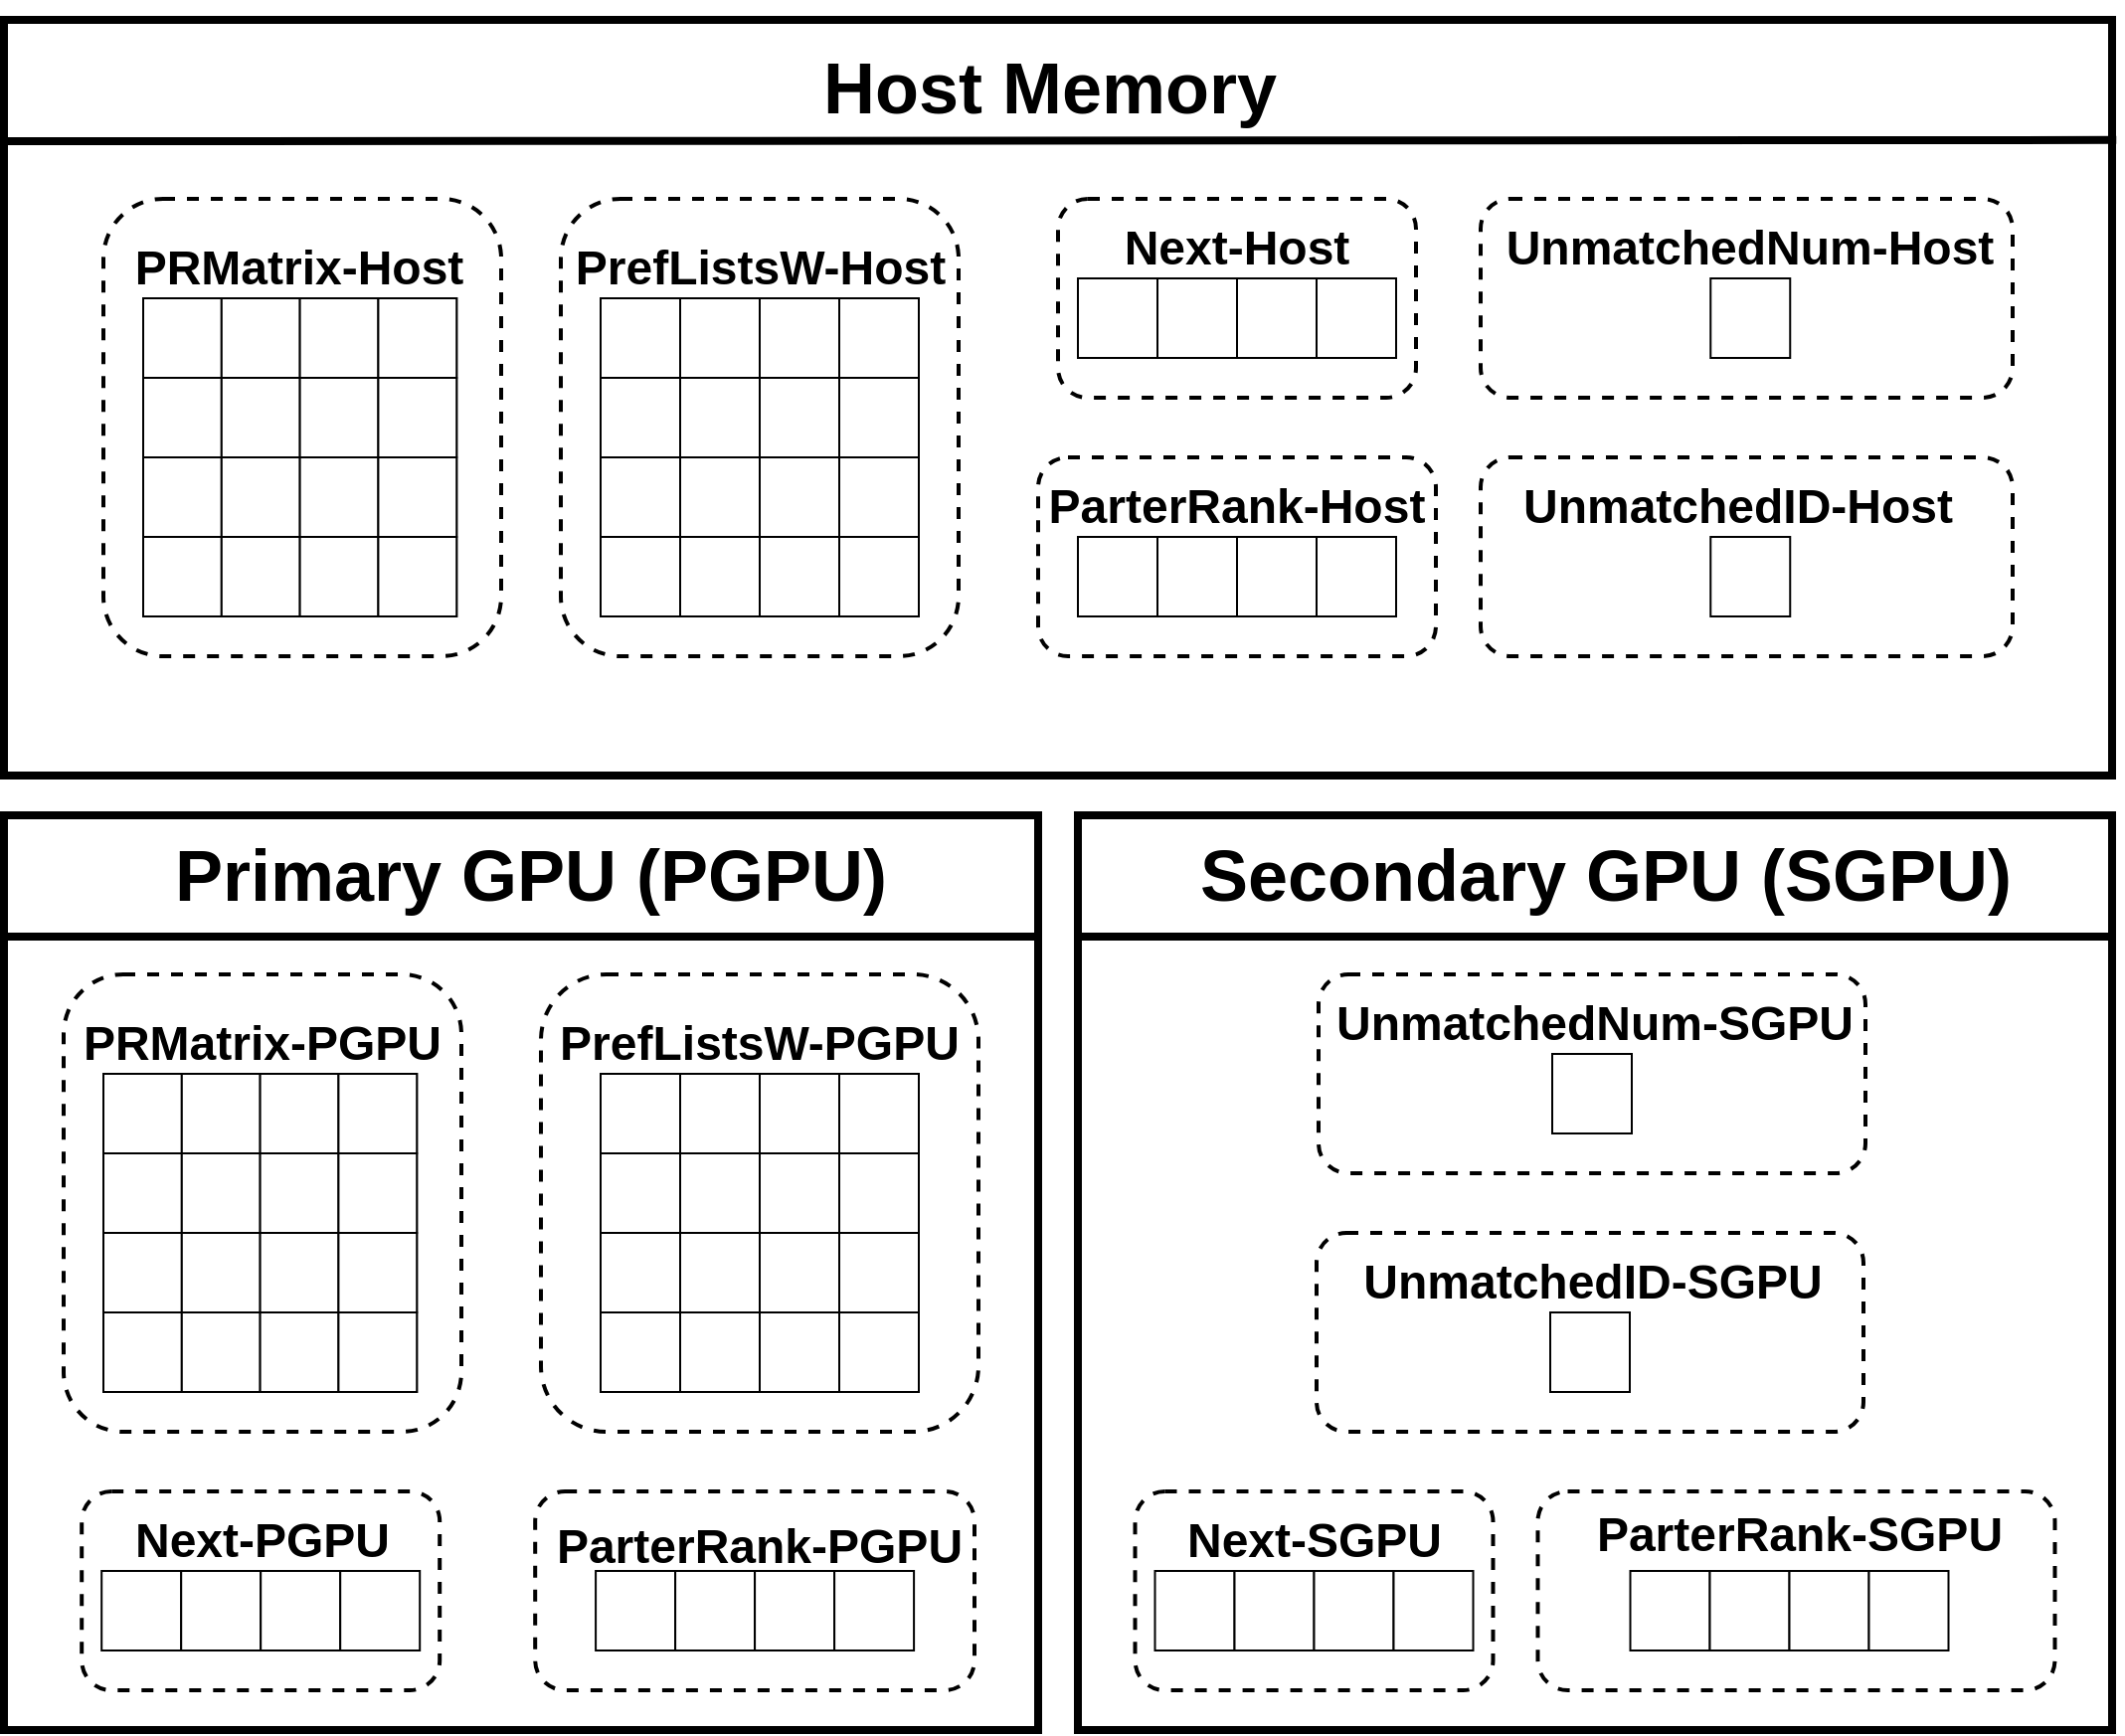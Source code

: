 <mxfile version="24.7.2" type="github">
  <diagram name="Page-1" id="QYnF0VAGigdxiVe0kUOT">
    <mxGraphModel dx="3082" dy="1163" grid="1" gridSize="10" guides="1" tooltips="1" connect="1" arrows="1" fold="1" page="1" pageScale="1" pageWidth="850" pageHeight="1100" math="0" shadow="0">
      <root>
        <mxCell id="0" />
        <mxCell id="1" parent="0" />
        <mxCell id="m7U1WaPmdHwWJLhLWRLw-96" value="" style="rounded=0;whiteSpace=wrap;html=1;strokeWidth=4;" parent="1" vertex="1">
          <mxGeometry x="200" y="700" width="520" height="460" as="geometry" />
        </mxCell>
        <mxCell id="m7U1WaPmdHwWJLhLWRLw-304" value="" style="rounded=0;whiteSpace=wrap;html=1;strokeWidth=4;" parent="1" vertex="1">
          <mxGeometry x="200" y="300" width="1060" height="380" as="geometry" />
        </mxCell>
        <mxCell id="m7U1WaPmdHwWJLhLWRLw-324" value="" style="rounded=0;whiteSpace=wrap;html=1;strokeWidth=4;" parent="1" vertex="1">
          <mxGeometry x="740" y="700" width="520" height="460" as="geometry" />
        </mxCell>
        <mxCell id="m7U1WaPmdHwWJLhLWRLw-338" value="" style="rounded=1;whiteSpace=wrap;html=1;fillColor=none;strokeWidth=2;dashed=1;" parent="1" vertex="1">
          <mxGeometry x="942.5" y="520" width="267.5" height="100" as="geometry" />
        </mxCell>
        <mxCell id="m7U1WaPmdHwWJLhLWRLw-337" value="" style="rounded=1;whiteSpace=wrap;html=1;fillColor=none;strokeWidth=2;dashed=1;" parent="1" vertex="1">
          <mxGeometry x="942.5" y="390" width="267.5" height="100" as="geometry" />
        </mxCell>
        <mxCell id="m7U1WaPmdHwWJLhLWRLw-263" value="" style="rounded=1;whiteSpace=wrap;html=1;fillColor=none;strokeWidth=2;dashed=1;" parent="1" vertex="1">
          <mxGeometry x="730" y="390" width="180" height="100" as="geometry" />
        </mxCell>
        <mxCell id="m7U1WaPmdHwWJLhLWRLw-92" value="" style="rounded=1;whiteSpace=wrap;html=1;fillColor=none;strokeWidth=2;dashed=1;" parent="1" vertex="1">
          <mxGeometry x="250" y="390" width="200" height="230" as="geometry" />
        </mxCell>
        <mxCell id="m7U1WaPmdHwWJLhLWRLw-93" value="" style="rounded=1;whiteSpace=wrap;html=1;fillColor=none;strokeWidth=2;dashed=1;" parent="1" vertex="1">
          <mxGeometry x="480" y="390" width="200" height="230" as="geometry" />
        </mxCell>
        <mxCell id="m7U1WaPmdHwWJLhLWRLw-30" value="" style="group" parent="1" vertex="1" connectable="0">
          <mxGeometry x="500" y="440" width="160" height="160" as="geometry" />
        </mxCell>
        <mxCell id="m7U1WaPmdHwWJLhLWRLw-3" value="" style="rounded=0;whiteSpace=wrap;html=1;" parent="m7U1WaPmdHwWJLhLWRLw-30" vertex="1">
          <mxGeometry width="160" height="160" as="geometry" />
        </mxCell>
        <mxCell id="m7U1WaPmdHwWJLhLWRLw-14" value="" style="rounded=0;whiteSpace=wrap;html=1;" parent="m7U1WaPmdHwWJLhLWRLw-30" vertex="1">
          <mxGeometry width="40" height="40" as="geometry" />
        </mxCell>
        <mxCell id="m7U1WaPmdHwWJLhLWRLw-15" value="" style="rounded=0;whiteSpace=wrap;html=1;" parent="m7U1WaPmdHwWJLhLWRLw-30" vertex="1">
          <mxGeometry y="40" width="40" height="40" as="geometry" />
        </mxCell>
        <mxCell id="m7U1WaPmdHwWJLhLWRLw-16" value="" style="rounded=0;whiteSpace=wrap;html=1;" parent="m7U1WaPmdHwWJLhLWRLw-30" vertex="1">
          <mxGeometry y="80" width="40" height="40" as="geometry" />
        </mxCell>
        <mxCell id="m7U1WaPmdHwWJLhLWRLw-17" value="" style="rounded=0;whiteSpace=wrap;html=1;" parent="m7U1WaPmdHwWJLhLWRLw-30" vertex="1">
          <mxGeometry y="120" width="40" height="40" as="geometry" />
        </mxCell>
        <mxCell id="m7U1WaPmdHwWJLhLWRLw-18" value="" style="rounded=0;whiteSpace=wrap;html=1;" parent="m7U1WaPmdHwWJLhLWRLw-30" vertex="1">
          <mxGeometry x="40" width="40" height="40" as="geometry" />
        </mxCell>
        <mxCell id="m7U1WaPmdHwWJLhLWRLw-19" value="" style="rounded=0;whiteSpace=wrap;html=1;" parent="m7U1WaPmdHwWJLhLWRLw-30" vertex="1">
          <mxGeometry x="40" y="40" width="40" height="40" as="geometry" />
        </mxCell>
        <mxCell id="m7U1WaPmdHwWJLhLWRLw-20" value="" style="rounded=0;whiteSpace=wrap;html=1;" parent="m7U1WaPmdHwWJLhLWRLw-30" vertex="1">
          <mxGeometry x="40" y="80" width="40" height="40" as="geometry" />
        </mxCell>
        <mxCell id="m7U1WaPmdHwWJLhLWRLw-21" value="" style="rounded=0;whiteSpace=wrap;html=1;" parent="m7U1WaPmdHwWJLhLWRLw-30" vertex="1">
          <mxGeometry x="40" y="120" width="40" height="40" as="geometry" />
        </mxCell>
        <mxCell id="m7U1WaPmdHwWJLhLWRLw-22" value="" style="rounded=0;whiteSpace=wrap;html=1;" parent="m7U1WaPmdHwWJLhLWRLw-30" vertex="1">
          <mxGeometry x="80" width="40" height="40" as="geometry" />
        </mxCell>
        <mxCell id="m7U1WaPmdHwWJLhLWRLw-23" value="" style="rounded=0;whiteSpace=wrap;html=1;" parent="m7U1WaPmdHwWJLhLWRLw-30" vertex="1">
          <mxGeometry x="80" y="40" width="40" height="40" as="geometry" />
        </mxCell>
        <mxCell id="m7U1WaPmdHwWJLhLWRLw-24" value="" style="rounded=0;whiteSpace=wrap;html=1;" parent="m7U1WaPmdHwWJLhLWRLw-30" vertex="1">
          <mxGeometry x="80" y="80" width="40" height="40" as="geometry" />
        </mxCell>
        <mxCell id="m7U1WaPmdHwWJLhLWRLw-25" value="" style="rounded=0;whiteSpace=wrap;html=1;" parent="m7U1WaPmdHwWJLhLWRLw-30" vertex="1">
          <mxGeometry x="80" y="120" width="40" height="40" as="geometry" />
        </mxCell>
        <mxCell id="m7U1WaPmdHwWJLhLWRLw-26" value="" style="rounded=0;whiteSpace=wrap;html=1;" parent="m7U1WaPmdHwWJLhLWRLw-30" vertex="1">
          <mxGeometry x="120" width="40" height="40" as="geometry" />
        </mxCell>
        <mxCell id="m7U1WaPmdHwWJLhLWRLw-27" value="" style="rounded=0;whiteSpace=wrap;html=1;" parent="m7U1WaPmdHwWJLhLWRLw-30" vertex="1">
          <mxGeometry x="120" y="40" width="40" height="40" as="geometry" />
        </mxCell>
        <mxCell id="m7U1WaPmdHwWJLhLWRLw-28" value="" style="rounded=0;whiteSpace=wrap;html=1;" parent="m7U1WaPmdHwWJLhLWRLw-30" vertex="1">
          <mxGeometry x="120" y="80" width="40" height="40" as="geometry" />
        </mxCell>
        <mxCell id="m7U1WaPmdHwWJLhLWRLw-29" value="" style="rounded=0;whiteSpace=wrap;html=1;" parent="m7U1WaPmdHwWJLhLWRLw-30" vertex="1">
          <mxGeometry x="120" y="120" width="40" height="40" as="geometry" />
        </mxCell>
        <mxCell id="m7U1WaPmdHwWJLhLWRLw-84" value="&lt;p style=&quot;font-size: 24px;&quot;&gt;&lt;b style=&quot;font-size: 24px;&quot;&gt;&lt;font style=&quot;font-size: 24px;&quot;&gt;PRMatrix-Host&lt;/font&gt;&lt;/b&gt;&lt;/p&gt;" style="text;html=1;align=center;verticalAlign=middle;whiteSpace=wrap;rounded=0;fontSize=24;" parent="1" vertex="1">
          <mxGeometry x="263.21" y="410" width="171.19" height="30" as="geometry" />
        </mxCell>
        <mxCell id="m7U1WaPmdHwWJLhLWRLw-86" value="&lt;p&gt;&lt;b&gt;&lt;font style=&quot;font-size: 24px;&quot;&gt;PrefListsW-Host&lt;/font&gt;&lt;/b&gt;&lt;/p&gt;" style="text;html=1;align=center;verticalAlign=middle;whiteSpace=wrap;rounded=0;" parent="1" vertex="1">
          <mxGeometry x="483.75" y="410" width="192.5" height="30" as="geometry" />
        </mxCell>
        <mxCell id="m7U1WaPmdHwWJLhLWRLw-257" value="" style="group" parent="1" vertex="1" connectable="0">
          <mxGeometry x="740" y="430" width="160" height="80" as="geometry" />
        </mxCell>
        <mxCell id="m7U1WaPmdHwWJLhLWRLw-258" value="" style="rounded=0;whiteSpace=wrap;html=1;" parent="m7U1WaPmdHwWJLhLWRLw-257" vertex="1">
          <mxGeometry width="40" height="40" as="geometry" />
        </mxCell>
        <mxCell id="m7U1WaPmdHwWJLhLWRLw-259" value="" style="rounded=0;whiteSpace=wrap;html=1;" parent="m7U1WaPmdHwWJLhLWRLw-257" vertex="1">
          <mxGeometry x="40" width="40" height="40" as="geometry" />
        </mxCell>
        <mxCell id="m7U1WaPmdHwWJLhLWRLw-260" value="" style="rounded=0;whiteSpace=wrap;html=1;" parent="m7U1WaPmdHwWJLhLWRLw-257" vertex="1">
          <mxGeometry x="80" width="40" height="40" as="geometry" />
        </mxCell>
        <mxCell id="m7U1WaPmdHwWJLhLWRLw-261" value="" style="rounded=0;whiteSpace=wrap;html=1;" parent="m7U1WaPmdHwWJLhLWRLw-257" vertex="1">
          <mxGeometry x="120" width="40" height="40" as="geometry" />
        </mxCell>
        <mxCell id="m7U1WaPmdHwWJLhLWRLw-262" value="&lt;p style=&quot;font-size: 24px;&quot;&gt;&lt;b style=&quot;font-size: 24px;&quot;&gt;&lt;font style=&quot;font-size: 24px;&quot;&gt;Next-Host&lt;/font&gt;&lt;/b&gt;&lt;/p&gt;" style="text;html=1;align=center;verticalAlign=middle;whiteSpace=wrap;rounded=0;fontSize=24;" parent="1" vertex="1">
          <mxGeometry x="760" y="400" width="120" height="30" as="geometry" />
        </mxCell>
        <mxCell id="m7U1WaPmdHwWJLhLWRLw-264" value="" style="rounded=1;whiteSpace=wrap;html=1;fillColor=none;strokeWidth=2;dashed=1;" parent="1" vertex="1">
          <mxGeometry x="720" y="520" width="200" height="100" as="geometry" />
        </mxCell>
        <mxCell id="m7U1WaPmdHwWJLhLWRLw-265" value="" style="group" parent="1" vertex="1" connectable="0">
          <mxGeometry x="550" y="560" width="230" height="120" as="geometry" />
        </mxCell>
        <mxCell id="m7U1WaPmdHwWJLhLWRLw-266" value="" style="rounded=0;whiteSpace=wrap;html=1;" parent="m7U1WaPmdHwWJLhLWRLw-265" vertex="1">
          <mxGeometry x="190" width="40" height="40" as="geometry" />
        </mxCell>
        <mxCell id="m7U1WaPmdHwWJLhLWRLw-267" value="" style="rounded=0;whiteSpace=wrap;html=1;" parent="m7U1WaPmdHwWJLhLWRLw-265" vertex="1">
          <mxGeometry x="230" width="40" height="40" as="geometry" />
        </mxCell>
        <mxCell id="m7U1WaPmdHwWJLhLWRLw-268" value="" style="rounded=0;whiteSpace=wrap;html=1;" parent="m7U1WaPmdHwWJLhLWRLw-265" vertex="1">
          <mxGeometry x="270" width="40" height="40" as="geometry" />
        </mxCell>
        <mxCell id="m7U1WaPmdHwWJLhLWRLw-269" value="" style="rounded=0;whiteSpace=wrap;html=1;" parent="m7U1WaPmdHwWJLhLWRLw-265" vertex="1">
          <mxGeometry x="310" width="40" height="40" as="geometry" />
        </mxCell>
        <mxCell id="m7U1WaPmdHwWJLhLWRLw-270" value="&lt;p style=&quot;font-size: 24px;&quot;&gt;&lt;b style=&quot;font-size: 24px;&quot;&gt;&lt;font style=&quot;font-size: 24px;&quot;&gt;ParterRank-Host&lt;/font&gt;&lt;/b&gt;&lt;br style=&quot;font-size: 24px;&quot;&gt;&lt;/p&gt;" style="text;html=1;align=center;verticalAlign=middle;whiteSpace=wrap;rounded=0;fontSize=24;" parent="1" vertex="1">
          <mxGeometry x="720" y="530" width="200" height="30" as="geometry" />
        </mxCell>
        <mxCell id="m7U1WaPmdHwWJLhLWRLw-306" value="" style="rounded=1;whiteSpace=wrap;html=1;fillColor=none;strokeWidth=2;dashed=1;" parent="1" vertex="1">
          <mxGeometry x="768.75" y="1040" width="180" height="100" as="geometry" />
        </mxCell>
        <mxCell id="m7U1WaPmdHwWJLhLWRLw-307" value="&lt;p style=&quot;font-size: 24px;&quot;&gt;&lt;b style=&quot;font-size: 24px;&quot;&gt;&lt;font style=&quot;font-size: 24px;&quot;&gt;Next-SGPU&lt;/font&gt;&lt;/b&gt;&lt;/p&gt;" style="text;html=1;align=center;verticalAlign=middle;whiteSpace=wrap;rounded=0;fontSize=24;" parent="1" vertex="1">
          <mxGeometry x="780.63" y="1050" width="156.25" height="30" as="geometry" />
        </mxCell>
        <mxCell id="m7U1WaPmdHwWJLhLWRLw-309" value="&lt;b style=&quot;font-size: 36px;&quot;&gt;&lt;font style=&quot;font-size: 36px;&quot;&gt;Secondary GPU (SGPU)&lt;/font&gt;&lt;/b&gt;" style="rounded=1;whiteSpace=wrap;html=1;strokeColor=none;fillColor=none;fontSize=36;" parent="1" vertex="1">
          <mxGeometry x="786.25" y="710" width="438.63" height="40" as="geometry" />
        </mxCell>
        <mxCell id="m7U1WaPmdHwWJLhLWRLw-33" value="" style="rounded=0;whiteSpace=wrap;html=1;" parent="1" vertex="1">
          <mxGeometry x="270" y="440" width="157.612" height="160" as="geometry" />
        </mxCell>
        <mxCell id="m7U1WaPmdHwWJLhLWRLw-34" value="" style="rounded=0;whiteSpace=wrap;html=1;" parent="1" vertex="1">
          <mxGeometry x="270" y="440" width="39.403" height="40" as="geometry" />
        </mxCell>
        <mxCell id="m7U1WaPmdHwWJLhLWRLw-35" value="" style="rounded=0;whiteSpace=wrap;html=1;" parent="1" vertex="1">
          <mxGeometry x="270" y="480" width="39.403" height="40" as="geometry" />
        </mxCell>
        <mxCell id="m7U1WaPmdHwWJLhLWRLw-36" value="" style="rounded=0;whiteSpace=wrap;html=1;" parent="1" vertex="1">
          <mxGeometry x="270" y="520" width="39.403" height="40" as="geometry" />
        </mxCell>
        <mxCell id="m7U1WaPmdHwWJLhLWRLw-37" value="" style="rounded=0;whiteSpace=wrap;html=1;" parent="1" vertex="1">
          <mxGeometry x="270" y="560" width="39.403" height="40" as="geometry" />
        </mxCell>
        <mxCell id="m7U1WaPmdHwWJLhLWRLw-38" value="" style="rounded=0;whiteSpace=wrap;html=1;" parent="1" vertex="1">
          <mxGeometry x="309.403" y="440" width="39.403" height="40" as="geometry" />
        </mxCell>
        <mxCell id="m7U1WaPmdHwWJLhLWRLw-39" value="" style="rounded=0;whiteSpace=wrap;html=1;" parent="1" vertex="1">
          <mxGeometry x="309.403" y="480" width="39.403" height="40" as="geometry" />
        </mxCell>
        <mxCell id="m7U1WaPmdHwWJLhLWRLw-40" value="" style="rounded=0;whiteSpace=wrap;html=1;" parent="1" vertex="1">
          <mxGeometry x="309.403" y="520" width="39.403" height="40" as="geometry" />
        </mxCell>
        <mxCell id="m7U1WaPmdHwWJLhLWRLw-41" value="" style="rounded=0;whiteSpace=wrap;html=1;" parent="1" vertex="1">
          <mxGeometry x="309.403" y="560" width="39.403" height="40" as="geometry" />
        </mxCell>
        <mxCell id="m7U1WaPmdHwWJLhLWRLw-42" value="" style="rounded=0;whiteSpace=wrap;html=1;" parent="1" vertex="1">
          <mxGeometry x="348.806" y="440" width="39.403" height="40" as="geometry" />
        </mxCell>
        <mxCell id="m7U1WaPmdHwWJLhLWRLw-43" value="" style="rounded=0;whiteSpace=wrap;html=1;" parent="1" vertex="1">
          <mxGeometry x="348.806" y="480" width="39.403" height="40" as="geometry" />
        </mxCell>
        <mxCell id="m7U1WaPmdHwWJLhLWRLw-44" value="" style="rounded=0;whiteSpace=wrap;html=1;" parent="1" vertex="1">
          <mxGeometry x="348.806" y="520" width="39.403" height="40" as="geometry" />
        </mxCell>
        <mxCell id="m7U1WaPmdHwWJLhLWRLw-45" value="" style="rounded=0;whiteSpace=wrap;html=1;" parent="1" vertex="1">
          <mxGeometry x="348.806" y="560" width="39.403" height="40" as="geometry" />
        </mxCell>
        <mxCell id="m7U1WaPmdHwWJLhLWRLw-46" value="" style="rounded=0;whiteSpace=wrap;html=1;" parent="1" vertex="1">
          <mxGeometry x="388.209" y="440" width="39.403" height="40" as="geometry" />
        </mxCell>
        <mxCell id="m7U1WaPmdHwWJLhLWRLw-47" value="" style="rounded=0;whiteSpace=wrap;html=1;" parent="1" vertex="1">
          <mxGeometry x="388.209" y="480" width="39.403" height="40" as="geometry" />
        </mxCell>
        <mxCell id="m7U1WaPmdHwWJLhLWRLw-48" value="" style="rounded=0;whiteSpace=wrap;html=1;" parent="1" vertex="1">
          <mxGeometry x="388.209" y="520" width="39.403" height="40" as="geometry" />
        </mxCell>
        <mxCell id="m7U1WaPmdHwWJLhLWRLw-49" value="" style="rounded=0;whiteSpace=wrap;html=1;" parent="1" vertex="1">
          <mxGeometry x="388.209" y="560" width="39.403" height="40" as="geometry" />
        </mxCell>
        <mxCell id="m7U1WaPmdHwWJLhLWRLw-278" value="" style="rounded=1;whiteSpace=wrap;html=1;fillColor=none;strokeWidth=2;dashed=1;" parent="1" vertex="1">
          <mxGeometry x="467.1" y="1040" width="220.9" height="100" as="geometry" />
        </mxCell>
        <mxCell id="m7U1WaPmdHwWJLhLWRLw-277" value="" style="rounded=1;whiteSpace=wrap;html=1;fillColor=none;strokeWidth=2;dashed=1;" parent="1" vertex="1">
          <mxGeometry x="239.1" y="1040" width="180" height="100" as="geometry" />
        </mxCell>
        <mxCell id="m7U1WaPmdHwWJLhLWRLw-6" value="&lt;b style=&quot;font-size: 36px;&quot;&gt;&lt;font style=&quot;font-size: 36px;&quot;&gt;Primary GPU (PGPU)&lt;/font&gt;&lt;/b&gt;" style="rounded=1;whiteSpace=wrap;html=1;strokeColor=none;fillColor=none;fontSize=36;" parent="1" vertex="1">
          <mxGeometry x="270" y="710" width="390" height="40" as="geometry" />
        </mxCell>
        <mxCell id="m7U1WaPmdHwWJLhLWRLw-271" value="" style="group" parent="1" vertex="1" connectable="0">
          <mxGeometry x="249.1" y="1080" width="160" height="80" as="geometry" />
        </mxCell>
        <mxCell id="m7U1WaPmdHwWJLhLWRLw-310" value="" style="group" parent="m7U1WaPmdHwWJLhLWRLw-271" vertex="1" connectable="0">
          <mxGeometry width="160" height="40" as="geometry" />
        </mxCell>
        <mxCell id="m7U1WaPmdHwWJLhLWRLw-272" value="" style="rounded=0;whiteSpace=wrap;html=1;" parent="m7U1WaPmdHwWJLhLWRLw-310" vertex="1">
          <mxGeometry width="40" height="40" as="geometry" />
        </mxCell>
        <mxCell id="m7U1WaPmdHwWJLhLWRLw-273" value="" style="rounded=0;whiteSpace=wrap;html=1;" parent="m7U1WaPmdHwWJLhLWRLw-310" vertex="1">
          <mxGeometry x="40" width="40" height="40" as="geometry" />
        </mxCell>
        <mxCell id="m7U1WaPmdHwWJLhLWRLw-274" value="" style="rounded=0;whiteSpace=wrap;html=1;" parent="m7U1WaPmdHwWJLhLWRLw-310" vertex="1">
          <mxGeometry x="80" width="40" height="40" as="geometry" />
        </mxCell>
        <mxCell id="m7U1WaPmdHwWJLhLWRLw-275" value="" style="rounded=0;whiteSpace=wrap;html=1;" parent="m7U1WaPmdHwWJLhLWRLw-310" vertex="1">
          <mxGeometry x="120" width="40" height="40" as="geometry" />
        </mxCell>
        <mxCell id="m7U1WaPmdHwWJLhLWRLw-276" value="&lt;p style=&quot;font-size: 24px;&quot;&gt;&lt;b style=&quot;font-size: 24px;&quot;&gt;&lt;font style=&quot;font-size: 24px;&quot;&gt;Next-PGPU&lt;/font&gt;&lt;/b&gt;&lt;/p&gt;" style="text;html=1;align=center;verticalAlign=middle;whiteSpace=wrap;rounded=0;fontSize=24;" parent="1" vertex="1">
          <mxGeometry x="249.55" y="1050" width="160.45" height="30" as="geometry" />
        </mxCell>
        <mxCell id="m7U1WaPmdHwWJLhLWRLw-279" value="" style="group" parent="1" vertex="1" connectable="0">
          <mxGeometry x="497.55" y="1080" width="160" height="80" as="geometry" />
        </mxCell>
        <mxCell id="m7U1WaPmdHwWJLhLWRLw-311" value="" style="group" parent="m7U1WaPmdHwWJLhLWRLw-279" vertex="1" connectable="0">
          <mxGeometry width="160" height="40" as="geometry" />
        </mxCell>
        <mxCell id="m7U1WaPmdHwWJLhLWRLw-280" value="" style="rounded=0;whiteSpace=wrap;html=1;" parent="m7U1WaPmdHwWJLhLWRLw-311" vertex="1">
          <mxGeometry width="40" height="40" as="geometry" />
        </mxCell>
        <mxCell id="m7U1WaPmdHwWJLhLWRLw-281" value="" style="rounded=0;whiteSpace=wrap;html=1;" parent="m7U1WaPmdHwWJLhLWRLw-311" vertex="1">
          <mxGeometry x="40" width="40" height="40" as="geometry" />
        </mxCell>
        <mxCell id="m7U1WaPmdHwWJLhLWRLw-282" value="" style="rounded=0;whiteSpace=wrap;html=1;" parent="m7U1WaPmdHwWJLhLWRLw-311" vertex="1">
          <mxGeometry x="80" width="40" height="40" as="geometry" />
        </mxCell>
        <mxCell id="m7U1WaPmdHwWJLhLWRLw-283" value="" style="rounded=0;whiteSpace=wrap;html=1;" parent="m7U1WaPmdHwWJLhLWRLw-311" vertex="1">
          <mxGeometry x="120" width="40" height="40" as="geometry" />
        </mxCell>
        <mxCell id="m7U1WaPmdHwWJLhLWRLw-284" value="&lt;p style=&quot;font-size: 24px;&quot;&gt;&lt;b style=&quot;font-size: 24px;&quot;&gt;&lt;font style=&quot;font-size: 24px;&quot;&gt;ParterRank-PGPU&lt;/font&gt;&lt;/b&gt;&lt;/p&gt;" style="text;html=1;align=center;verticalAlign=middle;whiteSpace=wrap;rounded=0;fontSize=24;" parent="1" vertex="1">
          <mxGeometry x="470" y="1050" width="220" height="36.85" as="geometry" />
        </mxCell>
        <mxCell id="m7U1WaPmdHwWJLhLWRLw-5" value="&lt;b style=&quot;&quot;&gt;&lt;font style=&quot;font-size: 36px;&quot;&gt;Host Memory&lt;/font&gt;&lt;/b&gt;" style="rounded=1;whiteSpace=wrap;html=1;strokeColor=none;fillColor=none;strokeWidth=3;fontSize=48;" parent="1" vertex="1">
          <mxGeometry x="571" y="290" width="310" height="80" as="geometry" />
        </mxCell>
        <mxCell id="m7U1WaPmdHwWJLhLWRLw-333" value="" style="rounded=0;whiteSpace=wrap;html=1;" parent="1" vertex="1">
          <mxGeometry x="1058.13" y="560" width="40" height="40" as="geometry" />
        </mxCell>
        <mxCell id="m7U1WaPmdHwWJLhLWRLw-334" value="" style="rounded=0;whiteSpace=wrap;html=1;" parent="1" vertex="1">
          <mxGeometry x="1058.13" y="430" width="40" height="40" as="geometry" />
        </mxCell>
        <mxCell id="m7U1WaPmdHwWJLhLWRLw-335" value="&lt;p style=&quot;font-size: 24px;&quot;&gt;&lt;b style=&quot;font-size: 24px;&quot;&gt;&lt;font style=&quot;font-size: 24px;&quot;&gt;UnmatchedNum-Host&lt;/font&gt;&lt;/b&gt;&lt;br style=&quot;font-size: 24px;&quot;&gt;&lt;/p&gt;" style="text;html=1;align=center;verticalAlign=middle;whiteSpace=wrap;rounded=0;fontSize=24;" parent="1" vertex="1">
          <mxGeometry x="946.25" y="400" width="263.75" height="30" as="geometry" />
        </mxCell>
        <mxCell id="m7U1WaPmdHwWJLhLWRLw-336" value="&lt;p style=&quot;font-size: 24px;&quot;&gt;&lt;b style=&quot;font-size: 24px;&quot;&gt;&lt;font style=&quot;font-size: 24px;&quot;&gt;UnmatchedID-Host&lt;/font&gt;&lt;/b&gt;&lt;br style=&quot;font-size: 24px;&quot;&gt;&lt;/p&gt;" style="text;html=1;align=center;verticalAlign=middle;whiteSpace=wrap;rounded=0;fontSize=24;" parent="1" vertex="1">
          <mxGeometry x="942.5" y="530" width="257.5" height="30" as="geometry" />
        </mxCell>
        <mxCell id="m7U1WaPmdHwWJLhLWRLw-340" value="" style="rounded=1;whiteSpace=wrap;html=1;fillColor=none;strokeWidth=2;dashed=1;" parent="1" vertex="1">
          <mxGeometry x="860" y="910" width="275" height="100" as="geometry" />
        </mxCell>
        <mxCell id="m7U1WaPmdHwWJLhLWRLw-342" value="" style="rounded=0;whiteSpace=wrap;html=1;" parent="1" vertex="1">
          <mxGeometry x="977.5" y="950" width="40" height="40" as="geometry" />
        </mxCell>
        <mxCell id="m7U1WaPmdHwWJLhLWRLw-343" value="&lt;p style=&quot;font-size: 24px;&quot;&gt;&lt;b style=&quot;font-size: 24px;&quot;&gt;&lt;font style=&quot;font-size: 24px;&quot;&gt;UnmatchedID-SGPU&lt;/font&gt;&lt;/b&gt;&lt;br style=&quot;font-size: 24px;&quot;&gt;&lt;/p&gt;" style="text;html=1;align=center;verticalAlign=middle;whiteSpace=wrap;rounded=0;fontSize=24;" parent="1" vertex="1">
          <mxGeometry x="866.68" y="920" width="264.37" height="30" as="geometry" />
        </mxCell>
        <mxCell id="m7U1WaPmdHwWJLhLWRLw-320" value="" style="rounded=0;whiteSpace=wrap;html=1;" parent="1" vertex="1">
          <mxGeometry x="778.75" y="1080" width="40" height="40" as="geometry" />
        </mxCell>
        <mxCell id="m7U1WaPmdHwWJLhLWRLw-321" value="" style="rounded=0;whiteSpace=wrap;html=1;" parent="1" vertex="1">
          <mxGeometry x="818.75" y="1080" width="40" height="40" as="geometry" />
        </mxCell>
        <mxCell id="m7U1WaPmdHwWJLhLWRLw-322" value="" style="rounded=0;whiteSpace=wrap;html=1;" parent="1" vertex="1">
          <mxGeometry x="858.75" y="1080" width="40" height="40" as="geometry" />
        </mxCell>
        <mxCell id="m7U1WaPmdHwWJLhLWRLw-323" value="" style="rounded=0;whiteSpace=wrap;html=1;" parent="1" vertex="1">
          <mxGeometry x="898.75" y="1080" width="40" height="40" as="geometry" />
        </mxCell>
        <mxCell id="m7U1WaPmdHwWJLhLWRLw-349" value="" style="rounded=1;whiteSpace=wrap;html=1;fillColor=none;strokeWidth=2;dashed=1;" parent="1" vertex="1">
          <mxGeometry x="230" y="780" width="200" height="230" as="geometry" />
        </mxCell>
        <mxCell id="m7U1WaPmdHwWJLhLWRLw-350" value="" style="rounded=1;whiteSpace=wrap;html=1;fillColor=none;strokeWidth=2;dashed=1;" parent="1" vertex="1">
          <mxGeometry x="470" y="780" width="220" height="230" as="geometry" />
        </mxCell>
        <mxCell id="m7U1WaPmdHwWJLhLWRLw-351" value="" style="group" parent="1" vertex="1" connectable="0">
          <mxGeometry x="500" y="830" width="160" height="160" as="geometry" />
        </mxCell>
        <mxCell id="m7U1WaPmdHwWJLhLWRLw-352" value="" style="rounded=0;whiteSpace=wrap;html=1;" parent="m7U1WaPmdHwWJLhLWRLw-351" vertex="1">
          <mxGeometry width="160" height="160" as="geometry" />
        </mxCell>
        <mxCell id="m7U1WaPmdHwWJLhLWRLw-353" value="" style="rounded=0;whiteSpace=wrap;html=1;" parent="m7U1WaPmdHwWJLhLWRLw-351" vertex="1">
          <mxGeometry width="40" height="40" as="geometry" />
        </mxCell>
        <mxCell id="m7U1WaPmdHwWJLhLWRLw-354" value="" style="rounded=0;whiteSpace=wrap;html=1;" parent="m7U1WaPmdHwWJLhLWRLw-351" vertex="1">
          <mxGeometry y="40" width="40" height="40" as="geometry" />
        </mxCell>
        <mxCell id="m7U1WaPmdHwWJLhLWRLw-355" value="" style="rounded=0;whiteSpace=wrap;html=1;" parent="m7U1WaPmdHwWJLhLWRLw-351" vertex="1">
          <mxGeometry y="80" width="40" height="40" as="geometry" />
        </mxCell>
        <mxCell id="m7U1WaPmdHwWJLhLWRLw-356" value="" style="rounded=0;whiteSpace=wrap;html=1;" parent="m7U1WaPmdHwWJLhLWRLw-351" vertex="1">
          <mxGeometry y="120" width="40" height="40" as="geometry" />
        </mxCell>
        <mxCell id="m7U1WaPmdHwWJLhLWRLw-357" value="" style="rounded=0;whiteSpace=wrap;html=1;" parent="m7U1WaPmdHwWJLhLWRLw-351" vertex="1">
          <mxGeometry x="40" width="40" height="40" as="geometry" />
        </mxCell>
        <mxCell id="m7U1WaPmdHwWJLhLWRLw-358" value="" style="rounded=0;whiteSpace=wrap;html=1;" parent="m7U1WaPmdHwWJLhLWRLw-351" vertex="1">
          <mxGeometry x="40" y="40" width="40" height="40" as="geometry" />
        </mxCell>
        <mxCell id="m7U1WaPmdHwWJLhLWRLw-359" value="" style="rounded=0;whiteSpace=wrap;html=1;" parent="m7U1WaPmdHwWJLhLWRLw-351" vertex="1">
          <mxGeometry x="40" y="80" width="40" height="40" as="geometry" />
        </mxCell>
        <mxCell id="m7U1WaPmdHwWJLhLWRLw-360" value="" style="rounded=0;whiteSpace=wrap;html=1;" parent="m7U1WaPmdHwWJLhLWRLw-351" vertex="1">
          <mxGeometry x="40" y="120" width="40" height="40" as="geometry" />
        </mxCell>
        <mxCell id="m7U1WaPmdHwWJLhLWRLw-361" value="" style="rounded=0;whiteSpace=wrap;html=1;" parent="m7U1WaPmdHwWJLhLWRLw-351" vertex="1">
          <mxGeometry x="80" width="40" height="40" as="geometry" />
        </mxCell>
        <mxCell id="m7U1WaPmdHwWJLhLWRLw-362" value="" style="rounded=0;whiteSpace=wrap;html=1;" parent="m7U1WaPmdHwWJLhLWRLw-351" vertex="1">
          <mxGeometry x="80" y="40" width="40" height="40" as="geometry" />
        </mxCell>
        <mxCell id="m7U1WaPmdHwWJLhLWRLw-363" value="" style="rounded=0;whiteSpace=wrap;html=1;" parent="m7U1WaPmdHwWJLhLWRLw-351" vertex="1">
          <mxGeometry x="80" y="80" width="40" height="40" as="geometry" />
        </mxCell>
        <mxCell id="m7U1WaPmdHwWJLhLWRLw-364" value="" style="rounded=0;whiteSpace=wrap;html=1;" parent="m7U1WaPmdHwWJLhLWRLw-351" vertex="1">
          <mxGeometry x="80" y="120" width="40" height="40" as="geometry" />
        </mxCell>
        <mxCell id="m7U1WaPmdHwWJLhLWRLw-365" value="" style="rounded=0;whiteSpace=wrap;html=1;" parent="m7U1WaPmdHwWJLhLWRLw-351" vertex="1">
          <mxGeometry x="120" width="40" height="40" as="geometry" />
        </mxCell>
        <mxCell id="m7U1WaPmdHwWJLhLWRLw-366" value="" style="rounded=0;whiteSpace=wrap;html=1;" parent="m7U1WaPmdHwWJLhLWRLw-351" vertex="1">
          <mxGeometry x="120" y="40" width="40" height="40" as="geometry" />
        </mxCell>
        <mxCell id="m7U1WaPmdHwWJLhLWRLw-367" value="" style="rounded=0;whiteSpace=wrap;html=1;" parent="m7U1WaPmdHwWJLhLWRLw-351" vertex="1">
          <mxGeometry x="120" y="80" width="40" height="40" as="geometry" />
        </mxCell>
        <mxCell id="m7U1WaPmdHwWJLhLWRLw-368" value="" style="rounded=0;whiteSpace=wrap;html=1;" parent="m7U1WaPmdHwWJLhLWRLw-351" vertex="1">
          <mxGeometry x="120" y="120" width="40" height="40" as="geometry" />
        </mxCell>
        <mxCell id="m7U1WaPmdHwWJLhLWRLw-369" value="&lt;p style=&quot;font-size: 24px;&quot;&gt;&lt;b style=&quot;font-size: 24px;&quot;&gt;&lt;font style=&quot;font-size: 24px;&quot;&gt;PRMatrix-PGPU&lt;/font&gt;&lt;/b&gt;&lt;/p&gt;" style="text;html=1;align=center;verticalAlign=middle;whiteSpace=wrap;rounded=0;fontSize=24;" parent="1" vertex="1">
          <mxGeometry x="232.8" y="800" width="194.4" height="30" as="geometry" />
        </mxCell>
        <mxCell id="m7U1WaPmdHwWJLhLWRLw-370" value="&lt;p&gt;&lt;b&gt;&lt;font style=&quot;font-size: 24px;&quot;&gt;PrefListsW-PGPU&lt;/font&gt;&lt;/b&gt;&lt;/p&gt;" style="text;html=1;align=center;verticalAlign=middle;whiteSpace=wrap;rounded=0;" parent="1" vertex="1">
          <mxGeometry x="476.88" y="800" width="206.25" height="30" as="geometry" />
        </mxCell>
        <mxCell id="m7U1WaPmdHwWJLhLWRLw-371" value="" style="rounded=0;whiteSpace=wrap;html=1;" parent="1" vertex="1">
          <mxGeometry x="250" y="830" width="157.612" height="160" as="geometry" />
        </mxCell>
        <mxCell id="m7U1WaPmdHwWJLhLWRLw-372" value="" style="rounded=0;whiteSpace=wrap;html=1;" parent="1" vertex="1">
          <mxGeometry x="250" y="830" width="39.403" height="40" as="geometry" />
        </mxCell>
        <mxCell id="m7U1WaPmdHwWJLhLWRLw-373" value="" style="rounded=0;whiteSpace=wrap;html=1;" parent="1" vertex="1">
          <mxGeometry x="250" y="870" width="39.403" height="40" as="geometry" />
        </mxCell>
        <mxCell id="m7U1WaPmdHwWJLhLWRLw-374" value="" style="rounded=0;whiteSpace=wrap;html=1;" parent="1" vertex="1">
          <mxGeometry x="250" y="910" width="39.403" height="40" as="geometry" />
        </mxCell>
        <mxCell id="m7U1WaPmdHwWJLhLWRLw-375" value="" style="rounded=0;whiteSpace=wrap;html=1;" parent="1" vertex="1">
          <mxGeometry x="250" y="950" width="39.403" height="40" as="geometry" />
        </mxCell>
        <mxCell id="m7U1WaPmdHwWJLhLWRLw-376" value="" style="rounded=0;whiteSpace=wrap;html=1;" parent="1" vertex="1">
          <mxGeometry x="289.403" y="830" width="39.403" height="40" as="geometry" />
        </mxCell>
        <mxCell id="m7U1WaPmdHwWJLhLWRLw-377" value="" style="rounded=0;whiteSpace=wrap;html=1;" parent="1" vertex="1">
          <mxGeometry x="289.403" y="870" width="39.403" height="40" as="geometry" />
        </mxCell>
        <mxCell id="m7U1WaPmdHwWJLhLWRLw-378" value="" style="rounded=0;whiteSpace=wrap;html=1;" parent="1" vertex="1">
          <mxGeometry x="289.403" y="910" width="39.403" height="40" as="geometry" />
        </mxCell>
        <mxCell id="m7U1WaPmdHwWJLhLWRLw-379" value="" style="rounded=0;whiteSpace=wrap;html=1;" parent="1" vertex="1">
          <mxGeometry x="289.403" y="950" width="39.403" height="40" as="geometry" />
        </mxCell>
        <mxCell id="m7U1WaPmdHwWJLhLWRLw-380" value="" style="rounded=0;whiteSpace=wrap;html=1;" parent="1" vertex="1">
          <mxGeometry x="328.806" y="830" width="39.403" height="40" as="geometry" />
        </mxCell>
        <mxCell id="m7U1WaPmdHwWJLhLWRLw-381" value="" style="rounded=0;whiteSpace=wrap;html=1;" parent="1" vertex="1">
          <mxGeometry x="328.806" y="870" width="39.403" height="40" as="geometry" />
        </mxCell>
        <mxCell id="m7U1WaPmdHwWJLhLWRLw-382" value="" style="rounded=0;whiteSpace=wrap;html=1;" parent="1" vertex="1">
          <mxGeometry x="328.806" y="910" width="39.403" height="40" as="geometry" />
        </mxCell>
        <mxCell id="m7U1WaPmdHwWJLhLWRLw-383" value="" style="rounded=0;whiteSpace=wrap;html=1;" parent="1" vertex="1">
          <mxGeometry x="328.806" y="950" width="39.403" height="40" as="geometry" />
        </mxCell>
        <mxCell id="m7U1WaPmdHwWJLhLWRLw-384" value="" style="rounded=0;whiteSpace=wrap;html=1;" parent="1" vertex="1">
          <mxGeometry x="368.209" y="830" width="39.403" height="40" as="geometry" />
        </mxCell>
        <mxCell id="m7U1WaPmdHwWJLhLWRLw-385" value="" style="rounded=0;whiteSpace=wrap;html=1;" parent="1" vertex="1">
          <mxGeometry x="368.209" y="870" width="39.403" height="40" as="geometry" />
        </mxCell>
        <mxCell id="m7U1WaPmdHwWJLhLWRLw-386" value="" style="rounded=0;whiteSpace=wrap;html=1;" parent="1" vertex="1">
          <mxGeometry x="368.209" y="910" width="39.403" height="40" as="geometry" />
        </mxCell>
        <mxCell id="m7U1WaPmdHwWJLhLWRLw-387" value="" style="rounded=0;whiteSpace=wrap;html=1;" parent="1" vertex="1">
          <mxGeometry x="368.209" y="950" width="39.403" height="40" as="geometry" />
        </mxCell>
        <mxCell id="m7U1WaPmdHwWJLhLWRLw-388" value="" style="rounded=1;whiteSpace=wrap;html=1;fillColor=none;strokeWidth=2;dashed=1;" parent="1" vertex="1">
          <mxGeometry x="971.25" y="1040" width="260" height="100" as="geometry" />
        </mxCell>
        <mxCell id="m7U1WaPmdHwWJLhLWRLw-389" value="" style="group" parent="1" vertex="1" connectable="0">
          <mxGeometry x="1017.75" y="1080" width="160" height="80" as="geometry" />
        </mxCell>
        <mxCell id="m7U1WaPmdHwWJLhLWRLw-390" value="" style="group" parent="m7U1WaPmdHwWJLhLWRLw-389" vertex="1" connectable="0">
          <mxGeometry width="160" height="40" as="geometry" />
        </mxCell>
        <mxCell id="m7U1WaPmdHwWJLhLWRLw-391" value="" style="rounded=0;whiteSpace=wrap;html=1;" parent="m7U1WaPmdHwWJLhLWRLw-390" vertex="1">
          <mxGeometry width="40" height="40" as="geometry" />
        </mxCell>
        <mxCell id="m7U1WaPmdHwWJLhLWRLw-392" value="" style="rounded=0;whiteSpace=wrap;html=1;" parent="m7U1WaPmdHwWJLhLWRLw-390" vertex="1">
          <mxGeometry x="40" width="40" height="40" as="geometry" />
        </mxCell>
        <mxCell id="m7U1WaPmdHwWJLhLWRLw-393" value="" style="rounded=0;whiteSpace=wrap;html=1;" parent="m7U1WaPmdHwWJLhLWRLw-390" vertex="1">
          <mxGeometry x="80" width="40" height="40" as="geometry" />
        </mxCell>
        <mxCell id="m7U1WaPmdHwWJLhLWRLw-394" value="" style="rounded=0;whiteSpace=wrap;html=1;" parent="m7U1WaPmdHwWJLhLWRLw-390" vertex="1">
          <mxGeometry x="120" width="40" height="40" as="geometry" />
        </mxCell>
        <mxCell id="m7U1WaPmdHwWJLhLWRLw-395" value="&lt;p style=&quot;font-size: 24px;&quot;&gt;&lt;b style=&quot;font-size: 24px;&quot;&gt;&lt;font style=&quot;font-size: 24px;&quot;&gt;ParterRank-SGPU&lt;/font&gt;&lt;/b&gt;&lt;/p&gt;" style="text;html=1;align=center;verticalAlign=middle;whiteSpace=wrap;rounded=0;fontSize=24;" parent="1" vertex="1">
          <mxGeometry x="992.55" y="1043.15" width="220" height="36.85" as="geometry" />
        </mxCell>
        <mxCell id="m7U1WaPmdHwWJLhLWRLw-397" value="" style="rounded=1;whiteSpace=wrap;html=1;fillColor=none;strokeWidth=2;dashed=1;" parent="1" vertex="1">
          <mxGeometry x="861" y="780" width="275" height="100" as="geometry" />
        </mxCell>
        <mxCell id="m7U1WaPmdHwWJLhLWRLw-398" value="" style="rounded=0;whiteSpace=wrap;html=1;" parent="1" vertex="1">
          <mxGeometry x="978.5" y="820" width="40" height="40" as="geometry" />
        </mxCell>
        <mxCell id="m7U1WaPmdHwWJLhLWRLw-399" value="&lt;p style=&quot;font-size: 24px;&quot;&gt;&lt;b style=&quot;font-size: 24px;&quot;&gt;&lt;font style=&quot;font-size: 24px;&quot;&gt;UnmatchedNum-SGPU&lt;/font&gt;&lt;/b&gt;&lt;br style=&quot;font-size: 24px;&quot;&gt;&lt;/p&gt;" style="text;html=1;align=center;verticalAlign=middle;whiteSpace=wrap;rounded=0;fontSize=24;" parent="1" vertex="1">
          <mxGeometry x="867.68" y="790" width="264.37" height="30" as="geometry" />
        </mxCell>
        <mxCell id="Qy-cSiqyN9avI8GaOK_5-1" value="" style="endArrow=none;html=1;rounded=0;exitX=0.001;exitY=0.108;exitDx=0;exitDy=0;exitPerimeter=0;strokeWidth=4;entryX=1.002;entryY=0.159;entryDx=0;entryDy=0;entryPerimeter=0;" edge="1" parent="1" target="m7U1WaPmdHwWJLhLWRLw-304">
          <mxGeometry width="50" height="50" relative="1" as="geometry">
            <mxPoint x="201.04" y="361.04" as="sourcePoint" />
            <mxPoint x="1241" y="361" as="targetPoint" />
          </mxGeometry>
        </mxCell>
        <mxCell id="Qy-cSiqyN9avI8GaOK_5-2" value="" style="endArrow=none;html=1;rounded=0;exitX=0.001;exitY=0.108;exitDx=0;exitDy=0;exitPerimeter=0;strokeWidth=4;" edge="1" parent="1">
          <mxGeometry width="50" height="50" relative="1" as="geometry">
            <mxPoint x="201.04" y="761.04" as="sourcePoint" />
            <mxPoint x="720" y="761" as="targetPoint" />
          </mxGeometry>
        </mxCell>
        <mxCell id="Qy-cSiqyN9avI8GaOK_5-3" value="" style="endArrow=none;html=1;rounded=0;exitX=0.001;exitY=0.108;exitDx=0;exitDy=0;exitPerimeter=0;strokeWidth=4;" edge="1" parent="1">
          <mxGeometry width="50" height="50" relative="1" as="geometry">
            <mxPoint x="741.04" y="761.04" as="sourcePoint" />
            <mxPoint x="1260" y="761" as="targetPoint" />
          </mxGeometry>
        </mxCell>
      </root>
    </mxGraphModel>
  </diagram>
</mxfile>
